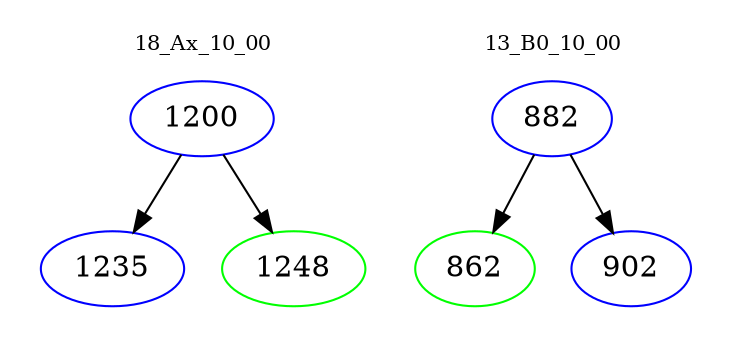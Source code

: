 digraph{
subgraph cluster_0 {
color = white
label = "18_Ax_10_00";
fontsize=10;
T0_1200 [label="1200", color="blue"]
T0_1200 -> T0_1235 [color="black"]
T0_1235 [label="1235", color="blue"]
T0_1200 -> T0_1248 [color="black"]
T0_1248 [label="1248", color="green"]
}
subgraph cluster_1 {
color = white
label = "13_B0_10_00";
fontsize=10;
T1_882 [label="882", color="blue"]
T1_882 -> T1_862 [color="black"]
T1_862 [label="862", color="green"]
T1_882 -> T1_902 [color="black"]
T1_902 [label="902", color="blue"]
}
}
